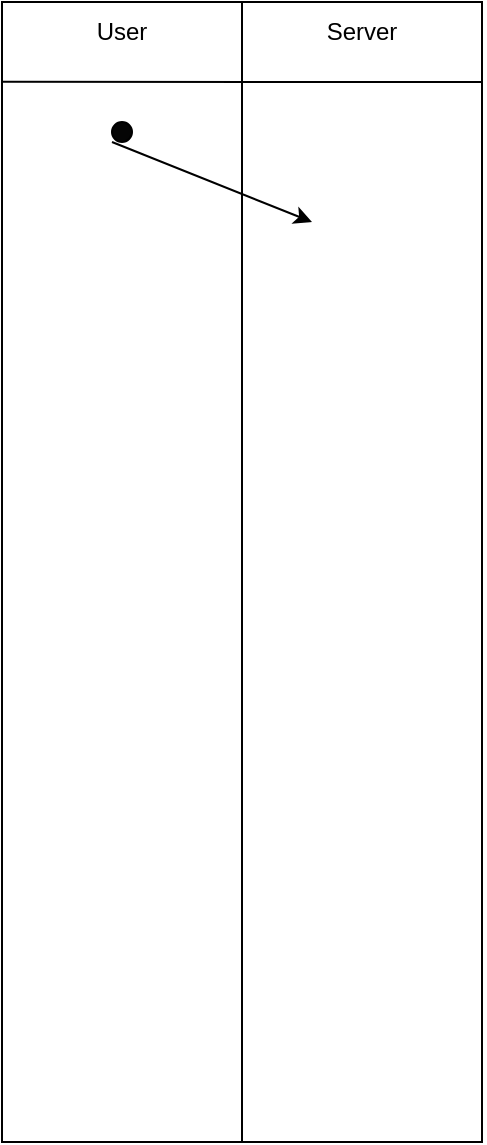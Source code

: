 <mxfile version="16.6.1" type="github"><diagram id="2q22Gi5Y8NkYDUztNNEs" name="Page-1"><mxGraphModel dx="1177" dy="448" grid="1" gridSize="10" guides="1" tooltips="1" connect="1" arrows="1" fold="1" page="1" pageScale="1" pageWidth="850" pageHeight="1100" math="0" shadow="0"><root><mxCell id="0"/><mxCell id="1" parent="0"/><mxCell id="fmlx-8IupuikfdDVOVEZ-6" value="" style="rounded=0;whiteSpace=wrap;html=1;" vertex="1" parent="1"><mxGeometry x="240" y="200" width="120" height="570" as="geometry"/></mxCell><mxCell id="fmlx-8IupuikfdDVOVEZ-7" value="" style="rounded=0;whiteSpace=wrap;html=1;" vertex="1" parent="1"><mxGeometry x="360" y="200" width="120" height="570" as="geometry"/></mxCell><mxCell id="fmlx-8IupuikfdDVOVEZ-8" value="User" style="text;html=1;strokeColor=none;fillColor=none;align=center;verticalAlign=middle;whiteSpace=wrap;rounded=0;" vertex="1" parent="1"><mxGeometry x="270" y="200" width="60" height="30" as="geometry"/></mxCell><mxCell id="fmlx-8IupuikfdDVOVEZ-9" value="Server" style="text;html=1;strokeColor=none;fillColor=none;align=center;verticalAlign=middle;whiteSpace=wrap;rounded=0;" vertex="1" parent="1"><mxGeometry x="390" y="200" width="60" height="30" as="geometry"/></mxCell><mxCell id="fmlx-8IupuikfdDVOVEZ-10" value="" style="endArrow=none;html=1;rounded=0;exitX=0;exitY=0.07;exitDx=0;exitDy=0;exitPerimeter=0;" edge="1" parent="1" source="fmlx-8IupuikfdDVOVEZ-6"><mxGeometry width="50" height="50" relative="1" as="geometry"><mxPoint x="430" y="290" as="sourcePoint"/><mxPoint x="480" y="240" as="targetPoint"/></mxGeometry></mxCell><mxCell id="fmlx-8IupuikfdDVOVEZ-11" value="" style="ellipse;whiteSpace=wrap;html=1;aspect=fixed;fillColor=#050505;" vertex="1" parent="1"><mxGeometry x="295" y="260" width="10" height="10" as="geometry"/></mxCell><mxCell id="fmlx-8IupuikfdDVOVEZ-12" value="" style="endArrow=classic;html=1;rounded=0;" edge="1" parent="1"><mxGeometry width="50" height="50" relative="1" as="geometry"><mxPoint x="295" y="270" as="sourcePoint"/><mxPoint x="395" y="310" as="targetPoint"/></mxGeometry></mxCell></root></mxGraphModel></diagram></mxfile>